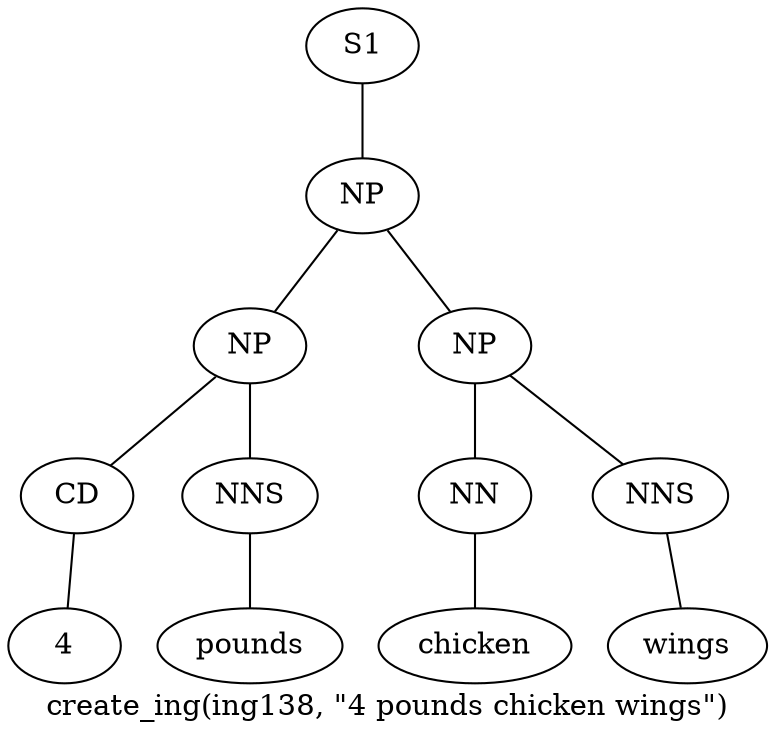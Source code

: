 graph SyntaxGraph {
	label = "create_ing(ing138, \"4 pounds chicken wings\")";
	Node0 [label="S1"];
	Node1 [label="NP"];
	Node2 [label="NP"];
	Node3 [label="CD"];
	Node4 [label="4"];
	Node5 [label="NNS"];
	Node6 [label="pounds"];
	Node7 [label="NP"];
	Node8 [label="NN"];
	Node9 [label="chicken"];
	Node10 [label="NNS"];
	Node11 [label="wings"];

	Node0 -- Node1;
	Node1 -- Node2;
	Node1 -- Node7;
	Node2 -- Node3;
	Node2 -- Node5;
	Node3 -- Node4;
	Node5 -- Node6;
	Node7 -- Node8;
	Node7 -- Node10;
	Node8 -- Node9;
	Node10 -- Node11;
}